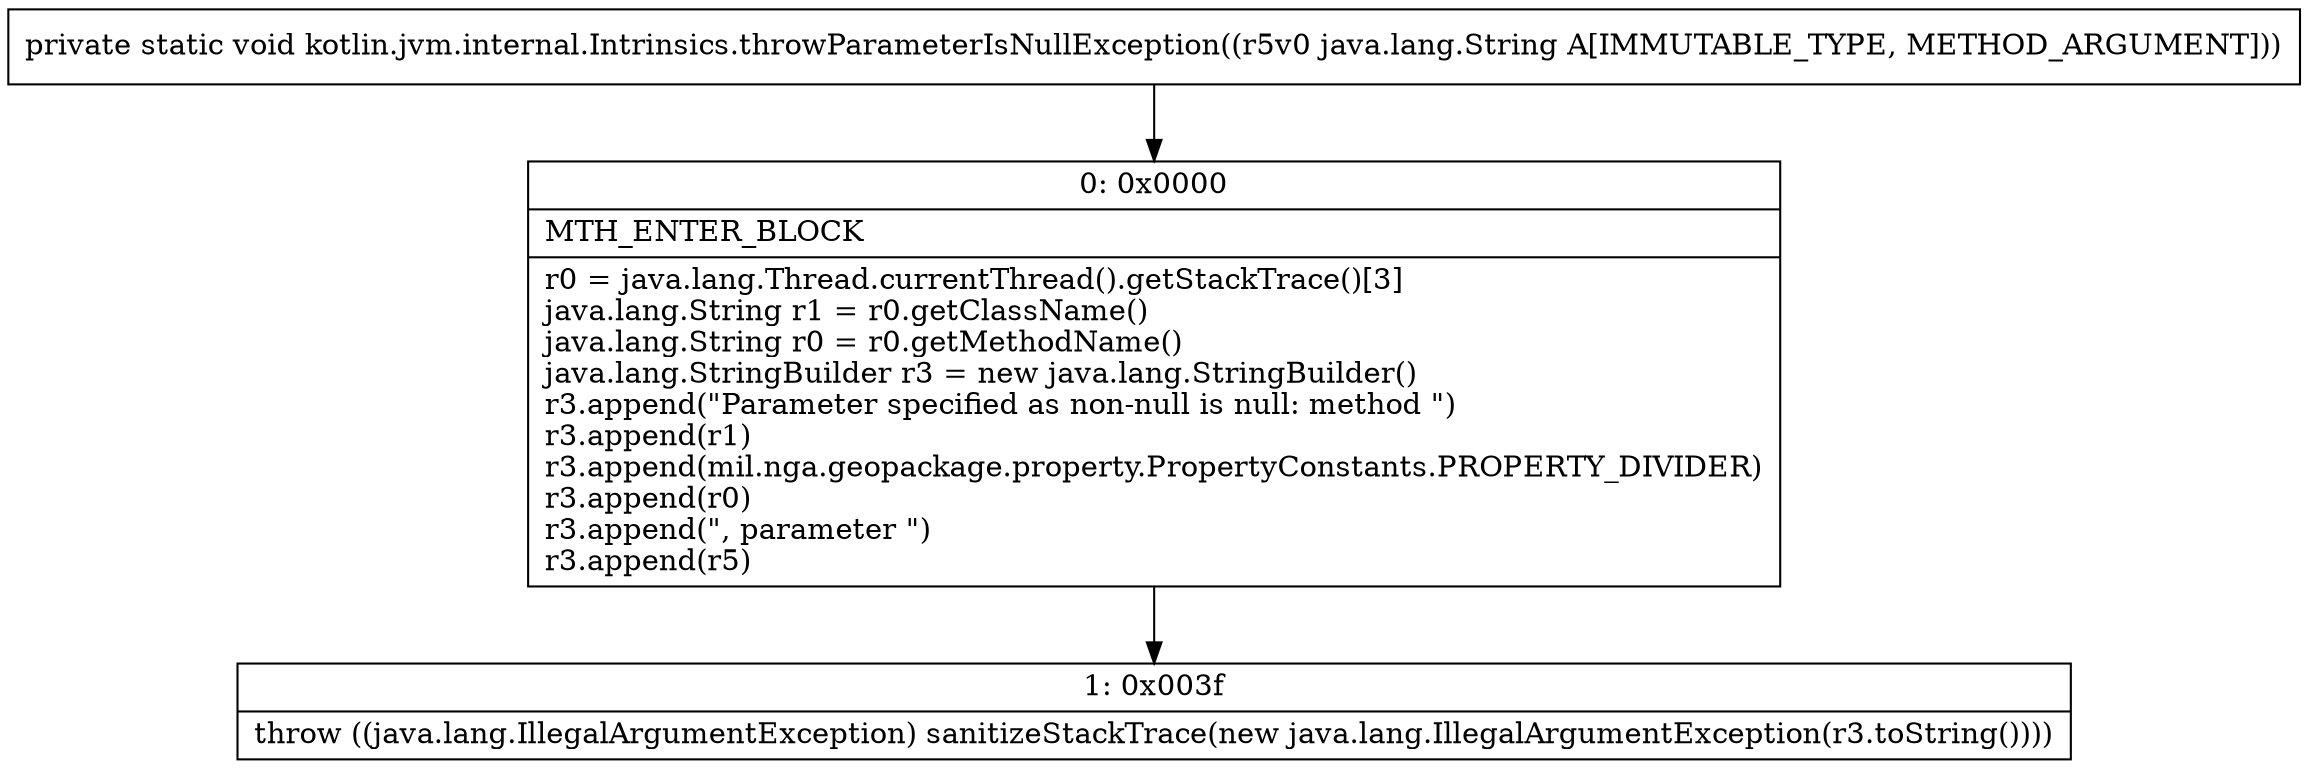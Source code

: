 digraph "CFG forkotlin.jvm.internal.Intrinsics.throwParameterIsNullException(Ljava\/lang\/String;)V" {
Node_0 [shape=record,label="{0\:\ 0x0000|MTH_ENTER_BLOCK\l|r0 = java.lang.Thread.currentThread().getStackTrace()[3]\ljava.lang.String r1 = r0.getClassName()\ljava.lang.String r0 = r0.getMethodName()\ljava.lang.StringBuilder r3 = new java.lang.StringBuilder()\lr3.append(\"Parameter specified as non\-null is null: method \")\lr3.append(r1)\lr3.append(mil.nga.geopackage.property.PropertyConstants.PROPERTY_DIVIDER)\lr3.append(r0)\lr3.append(\", parameter \")\lr3.append(r5)\l}"];
Node_1 [shape=record,label="{1\:\ 0x003f|throw ((java.lang.IllegalArgumentException) sanitizeStackTrace(new java.lang.IllegalArgumentException(r3.toString())))\l}"];
MethodNode[shape=record,label="{private static void kotlin.jvm.internal.Intrinsics.throwParameterIsNullException((r5v0 java.lang.String A[IMMUTABLE_TYPE, METHOD_ARGUMENT])) }"];
MethodNode -> Node_0;
Node_0 -> Node_1;
}

